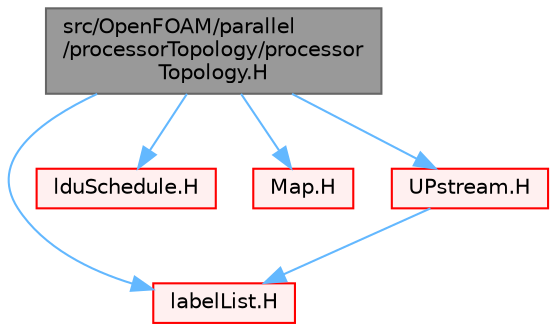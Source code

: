 digraph "src/OpenFOAM/parallel/processorTopology/processorTopology.H"
{
 // LATEX_PDF_SIZE
  bgcolor="transparent";
  edge [fontname=Helvetica,fontsize=10,labelfontname=Helvetica,labelfontsize=10];
  node [fontname=Helvetica,fontsize=10,shape=box,height=0.2,width=0.4];
  Node1 [id="Node000001",label="src/OpenFOAM/parallel\l/processorTopology/processor\lTopology.H",height=0.2,width=0.4,color="gray40", fillcolor="grey60", style="filled", fontcolor="black",tooltip=" "];
  Node1 -> Node2 [id="edge1_Node000001_Node000002",color="steelblue1",style="solid",tooltip=" "];
  Node2 [id="Node000002",label="labelList.H",height=0.2,width=0.4,color="red", fillcolor="#FFF0F0", style="filled",URL="$labelList_8H.html",tooltip=" "];
  Node1 -> Node101 [id="edge2_Node000001_Node000101",color="steelblue1",style="solid",tooltip=" "];
  Node101 [id="Node000101",label="lduSchedule.H",height=0.2,width=0.4,color="red", fillcolor="#FFF0F0", style="filled",URL="$lduSchedule_8H.html",tooltip=" "];
  Node1 -> Node102 [id="edge3_Node000001_Node000102",color="steelblue1",style="solid",tooltip=" "];
  Node102 [id="Node000102",label="Map.H",height=0.2,width=0.4,color="red", fillcolor="#FFF0F0", style="filled",URL="$Map_8H.html",tooltip=" "];
  Node1 -> Node113 [id="edge4_Node000001_Node000113",color="steelblue1",style="solid",tooltip=" "];
  Node113 [id="Node000113",label="UPstream.H",height=0.2,width=0.4,color="red", fillcolor="#FFF0F0", style="filled",URL="$UPstream_8H.html",tooltip=" "];
  Node113 -> Node2 [id="edge5_Node000113_Node000002",color="steelblue1",style="solid",tooltip=" "];
}
